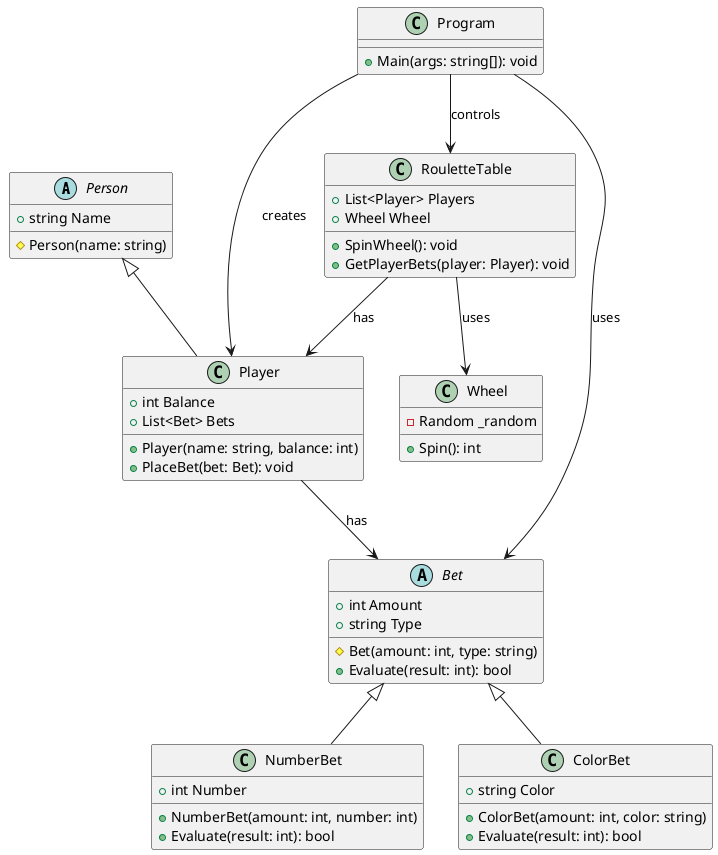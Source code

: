 ﻿@startuml
 
' Klasse: Person
abstract class Person {
    +string Name
    #Person(name: string)
}
 
' Klasse: Player
class Player {
    +int Balance
    +List<Bet> Bets
    +Player(name: string, balance: int)
    +PlaceBet(bet: Bet): void
}
Person <|-- Player
Player --> Bet : has
 
' Abstrakte Klasse: Bet
abstract class Bet {
    +int Amount
    +string Type
    #Bet(amount: int, type: string)
    +Evaluate(result: int): bool
}
 
' Klasse: NumberBet
class NumberBet {
    +int Number
    +NumberBet(amount: int, number: int)
    +Evaluate(result: int): bool
}
Bet <|-- NumberBet
 
' Klasse: ColorBet
class ColorBet {
    +string Color
    +ColorBet(amount: int, color: string)
    +Evaluate(result: int): bool
}
Bet <|-- ColorBet
 
' Klasse: Wheel
class Wheel {
    -Random _random
    +Spin(): int
}
 
' Klasse: RouletteTable
class RouletteTable {
    +List<Player> Players
    +Wheel Wheel
    +SpinWheel(): void
    +GetPlayerBets(player: Player): void
}
RouletteTable --> Player : has
RouletteTable --> Wheel : uses
 
' Klasse: Program (Main)
class Program {
    +Main(args: string[]): void
}
Program --> RouletteTable : controls
Program --> Player : creates
Program --> Bet : uses
 
@enduml